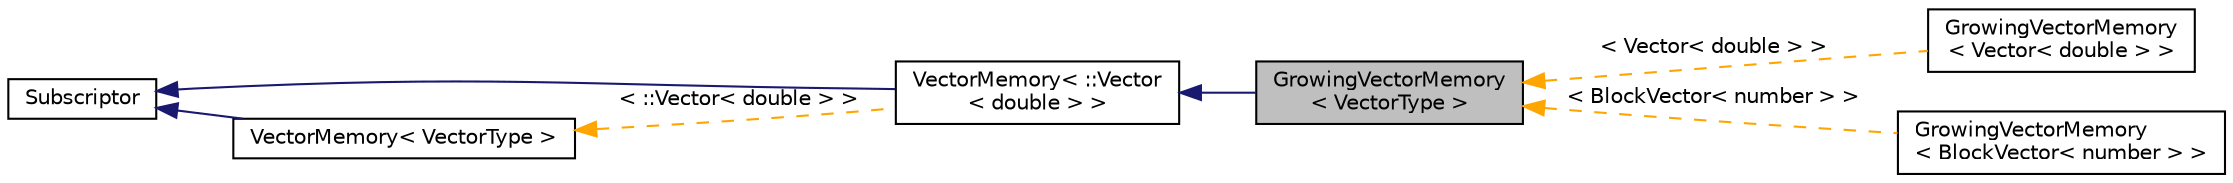 digraph "GrowingVectorMemory&lt; VectorType &gt;"
{
 // LATEX_PDF_SIZE
  edge [fontname="Helvetica",fontsize="10",labelfontname="Helvetica",labelfontsize="10"];
  node [fontname="Helvetica",fontsize="10",shape=record];
  rankdir="LR";
  Node1 [label="GrowingVectorMemory\l\< VectorType \>",height=0.2,width=0.4,color="black", fillcolor="grey75", style="filled", fontcolor="black",tooltip=" "];
  Node2 -> Node1 [dir="back",color="midnightblue",fontsize="10",style="solid",fontname="Helvetica"];
  Node2 [label="VectorMemory\< ::Vector\l\< double \> \>",height=0.2,width=0.4,color="black", fillcolor="white", style="filled",URL="$classVectorMemory.html",tooltip=" "];
  Node3 -> Node2 [dir="back",color="midnightblue",fontsize="10",style="solid",fontname="Helvetica"];
  Node3 [label="Subscriptor",height=0.2,width=0.4,color="black", fillcolor="white", style="filled",URL="$classSubscriptor.html",tooltip=" "];
  Node4 -> Node2 [dir="back",color="orange",fontsize="10",style="dashed",label=" \< ::Vector\< double \> \>" ,fontname="Helvetica"];
  Node4 [label="VectorMemory\< VectorType \>",height=0.2,width=0.4,color="black", fillcolor="white", style="filled",URL="$classVectorMemory.html",tooltip=" "];
  Node3 -> Node4 [dir="back",color="midnightblue",fontsize="10",style="solid",fontname="Helvetica"];
  Node1 -> Node5 [dir="back",color="orange",fontsize="10",style="dashed",label=" \< Vector\< double \> \>" ,fontname="Helvetica"];
  Node5 [label="GrowingVectorMemory\l\< Vector\< double \> \>",height=0.2,width=0.4,color="black", fillcolor="white", style="filled",URL="$classGrowingVectorMemory.html",tooltip=" "];
  Node1 -> Node6 [dir="back",color="orange",fontsize="10",style="dashed",label=" \< BlockVector\< number \> \>" ,fontname="Helvetica"];
  Node6 [label="GrowingVectorMemory\l\< BlockVector\< number \> \>",height=0.2,width=0.4,color="black", fillcolor="white", style="filled",URL="$classGrowingVectorMemory.html",tooltip=" "];
}
